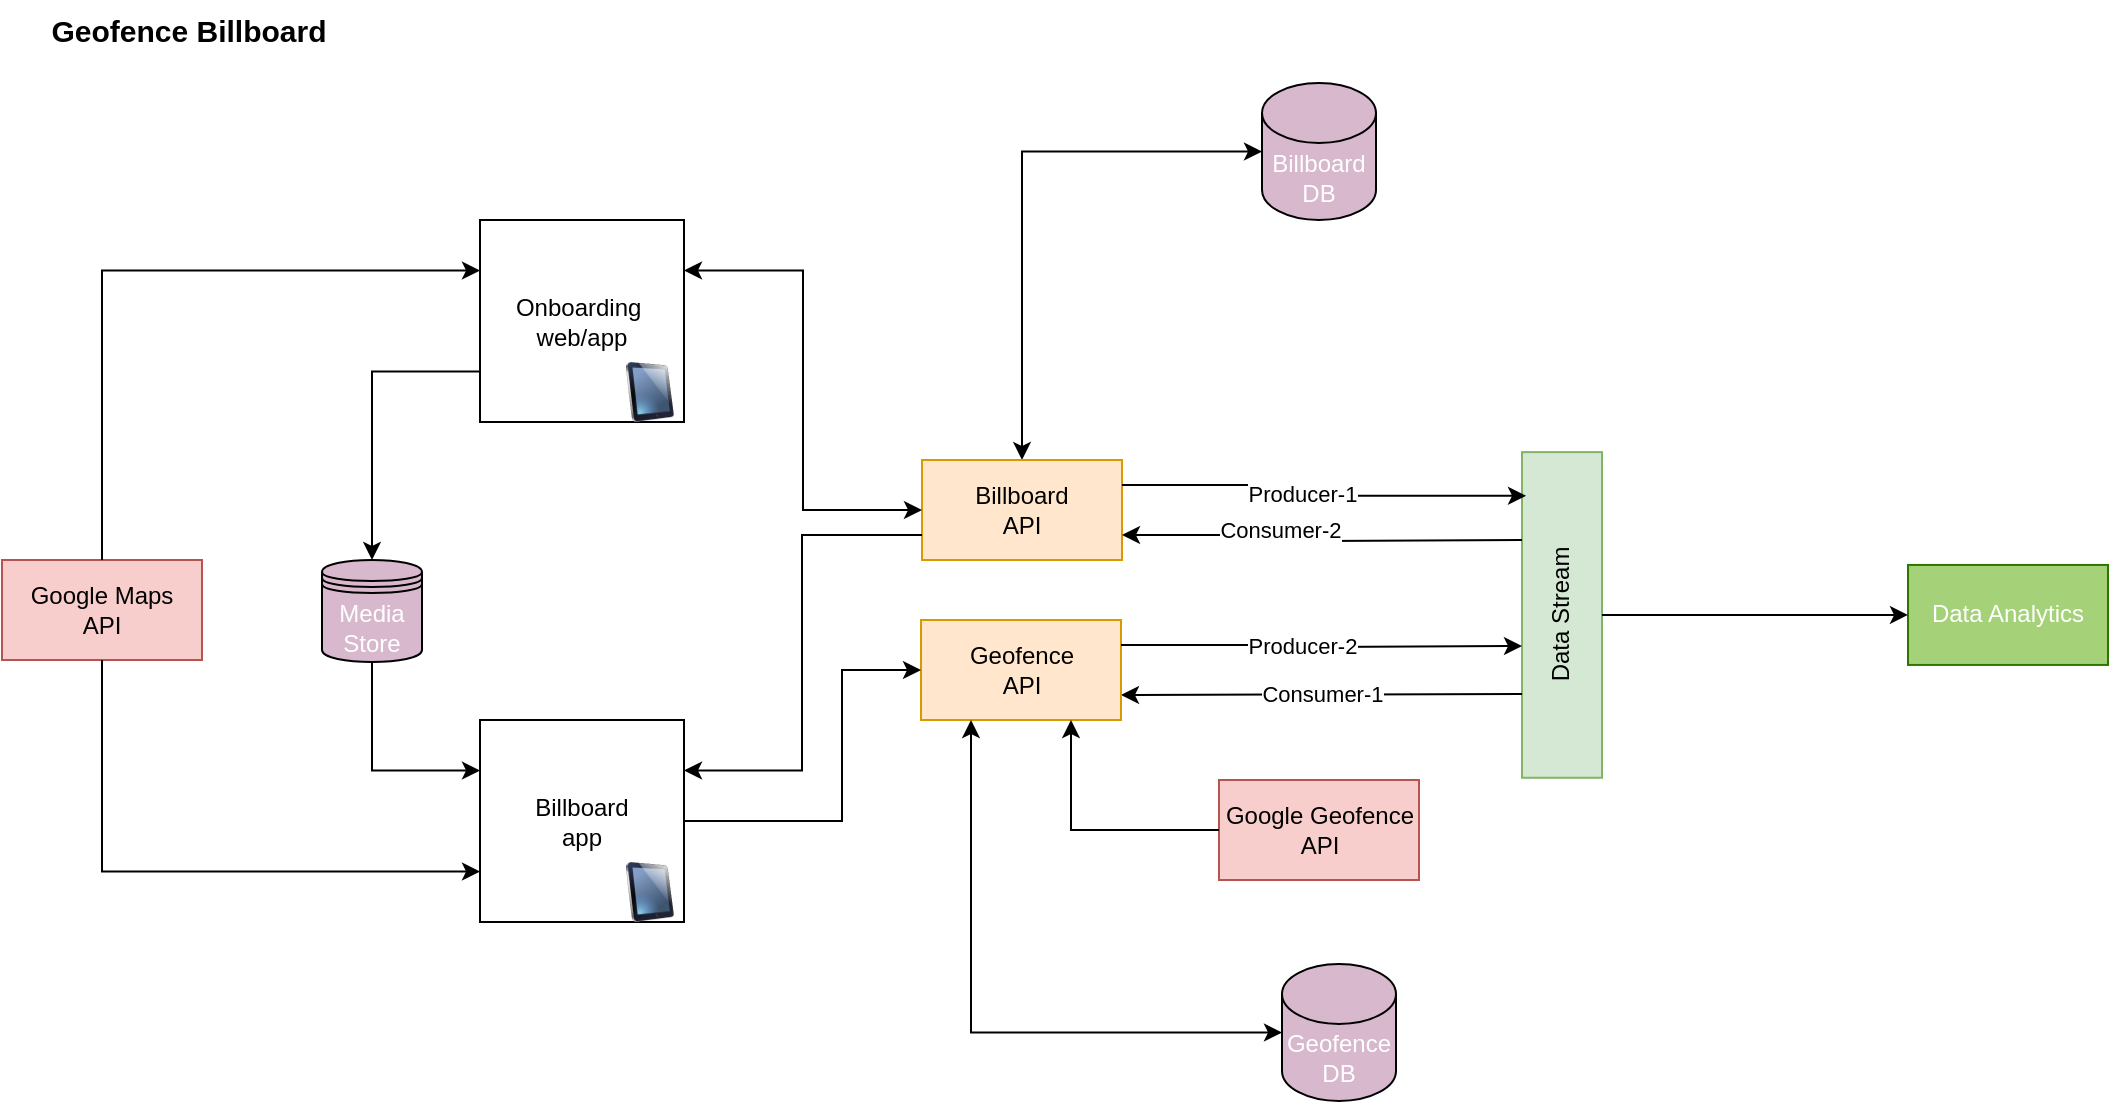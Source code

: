 <mxfile version="20.8.23" type="github">
  <diagram name="Page-1" id="jop_ei266C3EkwRfbDQN">
    <mxGraphModel dx="1332" dy="510" grid="1" gridSize="10" guides="1" tooltips="1" connect="1" arrows="1" fold="1" page="1" pageScale="1" pageWidth="850" pageHeight="1100" math="0" shadow="0">
      <root>
        <mxCell id="0" />
        <mxCell id="1" parent="0" />
        <mxCell id="VES7NXPzVOqd4kYxHiUz-6" value="" style="edgeStyle=orthogonalEdgeStyle;rounded=0;orthogonalLoop=1;jettySize=auto;html=1;entryX=0;entryY=0.5;entryDx=0;entryDy=0;entryPerimeter=0;startArrow=classic;startFill=1;exitX=0.5;exitY=0;exitDx=0;exitDy=0;" edge="1" parent="1" source="VES7NXPzVOqd4kYxHiUz-7" target="VES7NXPzVOqd4kYxHiUz-11">
          <mxGeometry relative="1" as="geometry">
            <mxPoint x="501" y="103.5" as="targetPoint" />
            <mxPoint x="390" y="220" as="sourcePoint" />
          </mxGeometry>
        </mxCell>
        <mxCell id="VES7NXPzVOqd4kYxHiUz-7" value="Billboard&lt;br&gt;API" style="rounded=0;whiteSpace=wrap;html=1;fillColor=#ffe6cc;strokeColor=#d79b00;" vertex="1" parent="1">
          <mxGeometry x="480" y="230" width="100" height="50" as="geometry" />
        </mxCell>
        <mxCell id="VES7NXPzVOqd4kYxHiUz-8" value="Data Stream" style="rounded=0;whiteSpace=wrap;html=1;rotation=-90;fillColor=#d5e8d4;strokeColor=#82b366;gradientColor=none;gradientDirection=north;" vertex="1" parent="1">
          <mxGeometry x="718.6" y="287.47" width="162.82" height="40" as="geometry" />
        </mxCell>
        <mxCell id="VES7NXPzVOqd4kYxHiUz-11" value="Billboard&lt;br&gt;DB" style="shape=cylinder3;whiteSpace=wrap;html=1;boundedLbl=1;backgroundOutline=1;size=15;fillColor=#D8B8CD;gradientColor=none;gradientDirection=north;fontColor=#FFFFFF;" vertex="1" parent="1">
          <mxGeometry x="650" y="41.5" width="57" height="68.5" as="geometry" />
        </mxCell>
        <mxCell id="VES7NXPzVOqd4kYxHiUz-12" value="Media&lt;br&gt;Store" style="shape=datastore;whiteSpace=wrap;html=1;fontColor=#FFFFFF;fillColor=#D8B8CD;gradientColor=none;gradientDirection=north;" vertex="1" parent="1">
          <mxGeometry x="180" y="280" width="50" height="51" as="geometry" />
        </mxCell>
        <mxCell id="VES7NXPzVOqd4kYxHiUz-13" value="" style="endArrow=classic;html=1;rounded=0;fontColor=#FFFFFF;edgeStyle=orthogonalEdgeStyle;entryX=0.5;entryY=0;entryDx=0;entryDy=0;exitX=0;exitY=0.75;exitDx=0;exitDy=0;" edge="1" parent="1" source="VES7NXPzVOqd4kYxHiUz-101" target="VES7NXPzVOqd4kYxHiUz-12">
          <mxGeometry width="50" height="50" relative="1" as="geometry">
            <mxPoint x="140" y="190" as="sourcePoint" />
            <mxPoint x="428" y="120" as="targetPoint" />
          </mxGeometry>
        </mxCell>
        <mxCell id="VES7NXPzVOqd4kYxHiUz-16" value="" style="endArrow=classic;html=1;rounded=0;fontColor=#FFFFFF;edgeStyle=orthogonalEdgeStyle;exitX=1;exitY=0.25;exitDx=0;exitDy=0;entryX=0.866;entryY=0.05;entryDx=0;entryDy=0;entryPerimeter=0;" edge="1" parent="1" source="VES7NXPzVOqd4kYxHiUz-7" target="VES7NXPzVOqd4kYxHiUz-8">
          <mxGeometry width="50" height="50" relative="1" as="geometry">
            <mxPoint x="378" y="170" as="sourcePoint" />
            <mxPoint x="780" y="220" as="targetPoint" />
            <Array as="points" />
          </mxGeometry>
        </mxCell>
        <mxCell id="VES7NXPzVOqd4kYxHiUz-17" value="Producer-1" style="edgeLabel;html=1;align=center;verticalAlign=middle;resizable=0;points=[];fontColor=#000000;" vertex="1" connectable="0" parent="VES7NXPzVOqd4kYxHiUz-16">
          <mxGeometry x="0.068" y="-1" relative="1" as="geometry">
            <mxPoint x="-16" y="-2" as="offset" />
          </mxGeometry>
        </mxCell>
        <mxCell id="VES7NXPzVOqd4kYxHiUz-30" value="&lt;font color=&quot;#000000&quot;&gt;Consumer-1&lt;br&gt;&lt;/font&gt;" style="endArrow=classic;html=1;rounded=0;fontColor=#FFFFFF;entryX=1;entryY=0.75;entryDx=0;entryDy=0;edgeStyle=orthogonalEdgeStyle;" edge="1" parent="1" target="VES7NXPzVOqd4kYxHiUz-111">
          <mxGeometry width="50" height="50" relative="1" as="geometry">
            <mxPoint x="780" y="347" as="sourcePoint" />
            <mxPoint x="656" y="347" as="targetPoint" />
          </mxGeometry>
        </mxCell>
        <mxCell id="VES7NXPzVOqd4kYxHiUz-54" value="&lt;font color=&quot;#000000&quot; style=&quot;font-size: 15px;&quot;&gt;Geofence Billboard&lt;/font&gt;" style="text;html=1;align=center;verticalAlign=middle;resizable=0;points=[];autosize=1;strokeColor=none;fillColor=none;fontColor=#FFFFFF;fontStyle=1;fontSize=15;" vertex="1" parent="1">
          <mxGeometry x="33.2" width="160" height="30" as="geometry" />
        </mxCell>
        <mxCell id="VES7NXPzVOqd4kYxHiUz-82" value="Data Analytics" style="rounded=0;whiteSpace=wrap;html=1;fillColor=#A5D179;strokeColor=#2D7600;fontColor=#ffffff;" vertex="1" parent="1">
          <mxGeometry x="973" y="282.47" width="100" height="50" as="geometry" />
        </mxCell>
        <mxCell id="VES7NXPzVOqd4kYxHiUz-84" value="" style="edgeStyle=orthogonalEdgeStyle;rounded=0;orthogonalLoop=1;jettySize=auto;html=1;fontSize=15;fontColor=#FFFFFF;startArrow=none;startFill=0;entryX=0;entryY=0.5;entryDx=0;entryDy=0;exitX=0.5;exitY=1;exitDx=0;exitDy=0;" edge="1" parent="1" source="VES7NXPzVOqd4kYxHiUz-8" target="VES7NXPzVOqd4kYxHiUz-82">
          <mxGeometry relative="1" as="geometry">
            <mxPoint x="831" y="272.75" as="sourcePoint" />
            <mxPoint x="964" y="222.25" as="targetPoint" />
          </mxGeometry>
        </mxCell>
        <mxCell id="VES7NXPzVOqd4kYxHiUz-105" value="" style="endArrow=classic;html=1;rounded=0;fontColor=#FFFFFF;edgeStyle=orthogonalEdgeStyle;exitX=1;exitY=0.25;exitDx=0;exitDy=0;entryX=0;entryY=0.5;entryDx=0;entryDy=0;startArrow=classic;startFill=1;" edge="1" parent="1" source="VES7NXPzVOqd4kYxHiUz-101" target="VES7NXPzVOqd4kYxHiUz-7">
          <mxGeometry width="50" height="50" relative="1" as="geometry">
            <mxPoint x="150" y="131" as="sourcePoint" />
            <mxPoint x="235" y="201" as="targetPoint" />
          </mxGeometry>
        </mxCell>
        <mxCell id="VES7NXPzVOqd4kYxHiUz-107" value="Google Geofence&lt;br&gt;API" style="rounded=0;whiteSpace=wrap;html=1;fillColor=#f8cecc;strokeColor=#b85450;" vertex="1" parent="1">
          <mxGeometry x="628.5" y="390.0" width="100" height="50" as="geometry" />
        </mxCell>
        <mxCell id="VES7NXPzVOqd4kYxHiUz-111" value="Geofence&lt;br&gt;API" style="rounded=0;whiteSpace=wrap;html=1;fillColor=#ffe6cc;strokeColor=#d79b00;" vertex="1" parent="1">
          <mxGeometry x="479.5" y="310" width="100" height="50" as="geometry" />
        </mxCell>
        <mxCell id="VES7NXPzVOqd4kYxHiUz-112" value="" style="group" vertex="1" connectable="0" parent="1">
          <mxGeometry x="259" y="110" width="102" height="101" as="geometry" />
        </mxCell>
        <mxCell id="VES7NXPzVOqd4kYxHiUz-101" value="Onboarding&amp;nbsp;&lt;br&gt;web/app" style="rounded=0;whiteSpace=wrap;html=1;" vertex="1" parent="VES7NXPzVOqd4kYxHiUz-112">
          <mxGeometry width="102" height="101" as="geometry" />
        </mxCell>
        <mxCell id="VES7NXPzVOqd4kYxHiUz-103" value="" style="image;html=1;image=img/lib/clip_art/computers/iPad_128x128.png" vertex="1" parent="VES7NXPzVOqd4kYxHiUz-112">
          <mxGeometry x="72" y="71" width="26" height="30" as="geometry" />
        </mxCell>
        <mxCell id="VES7NXPzVOqd4kYxHiUz-113" value="" style="group" vertex="1" connectable="0" parent="1">
          <mxGeometry x="259" y="360" width="102" height="101" as="geometry" />
        </mxCell>
        <mxCell id="VES7NXPzVOqd4kYxHiUz-109" value="Billboard&lt;br&gt;app" style="rounded=0;whiteSpace=wrap;html=1;" vertex="1" parent="VES7NXPzVOqd4kYxHiUz-113">
          <mxGeometry width="102" height="101" as="geometry" />
        </mxCell>
        <mxCell id="VES7NXPzVOqd4kYxHiUz-110" value="" style="image;html=1;image=img/lib/clip_art/computers/iPad_128x128.png" vertex="1" parent="VES7NXPzVOqd4kYxHiUz-113">
          <mxGeometry x="72" y="71" width="26" height="30" as="geometry" />
        </mxCell>
        <mxCell id="VES7NXPzVOqd4kYxHiUz-114" value="Google Maps&lt;br&gt;API" style="rounded=0;whiteSpace=wrap;html=1;fillColor=#f8cecc;strokeColor=#b85450;" vertex="1" parent="1">
          <mxGeometry x="20" y="280.0" width="100" height="50" as="geometry" />
        </mxCell>
        <mxCell id="VES7NXPzVOqd4kYxHiUz-117" value="Geofence&lt;br&gt;DB" style="shape=cylinder3;whiteSpace=wrap;html=1;boundedLbl=1;backgroundOutline=1;size=15;fillColor=#D8B8CD;gradientColor=none;gradientDirection=north;fontColor=#FFFFFF;" vertex="1" parent="1">
          <mxGeometry x="660" y="482" width="57" height="68.5" as="geometry" />
        </mxCell>
        <mxCell id="VES7NXPzVOqd4kYxHiUz-118" value="" style="edgeStyle=orthogonalEdgeStyle;rounded=0;orthogonalLoop=1;jettySize=auto;html=1;entryX=0;entryY=0.5;entryDx=0;entryDy=0;entryPerimeter=0;startArrow=classic;startFill=1;exitX=0.25;exitY=1;exitDx=0;exitDy=0;" edge="1" parent="1" source="VES7NXPzVOqd4kYxHiUz-111" target="VES7NXPzVOqd4kYxHiUz-117">
          <mxGeometry relative="1" as="geometry">
            <mxPoint x="526" y="131" as="targetPoint" />
            <mxPoint x="415" y="210" as="sourcePoint" />
          </mxGeometry>
        </mxCell>
        <mxCell id="VES7NXPzVOqd4kYxHiUz-119" value="" style="endArrow=none;html=1;rounded=0;fontColor=#FFFFFF;edgeStyle=orthogonalEdgeStyle;exitX=0;exitY=0.25;exitDx=0;exitDy=0;entryX=0.5;entryY=0;entryDx=0;entryDy=0;startArrow=classic;startFill=1;endFill=0;" edge="1" parent="1" source="VES7NXPzVOqd4kYxHiUz-101" target="VES7NXPzVOqd4kYxHiUz-114">
          <mxGeometry width="50" height="50" relative="1" as="geometry">
            <mxPoint x="150" y="145" as="sourcePoint" />
            <mxPoint x="215" y="280" as="targetPoint" />
          </mxGeometry>
        </mxCell>
        <mxCell id="VES7NXPzVOqd4kYxHiUz-120" value="" style="endArrow=classic;html=1;rounded=0;fontColor=#FFFFFF;edgeStyle=orthogonalEdgeStyle;entryX=1;entryY=0.25;entryDx=0;entryDy=0;exitX=0;exitY=0.75;exitDx=0;exitDy=0;" edge="1" parent="1" source="VES7NXPzVOqd4kYxHiUz-7" target="VES7NXPzVOqd4kYxHiUz-109">
          <mxGeometry width="50" height="50" relative="1" as="geometry">
            <mxPoint x="269" y="196" as="sourcePoint" />
            <mxPoint x="215" y="290" as="targetPoint" />
            <Array as="points">
              <mxPoint x="420" y="268" />
              <mxPoint x="420" y="385" />
            </Array>
          </mxGeometry>
        </mxCell>
        <mxCell id="VES7NXPzVOqd4kYxHiUz-123" value="" style="endArrow=none;html=1;rounded=0;fontColor=#FFFFFF;edgeStyle=orthogonalEdgeStyle;exitX=0;exitY=0.5;exitDx=0;exitDy=0;entryX=1;entryY=0.5;entryDx=0;entryDy=0;startArrow=classic;startFill=1;endFill=0;" edge="1" parent="1" source="VES7NXPzVOqd4kYxHiUz-111" target="VES7NXPzVOqd4kYxHiUz-109">
          <mxGeometry width="50" height="50" relative="1" as="geometry">
            <mxPoint x="371" y="145" as="sourcePoint" />
            <mxPoint x="490" y="265" as="targetPoint" />
            <Array as="points">
              <mxPoint x="440" y="335" />
              <mxPoint x="440" y="411" />
            </Array>
          </mxGeometry>
        </mxCell>
        <mxCell id="VES7NXPzVOqd4kYxHiUz-125" value="" style="endArrow=none;html=1;rounded=0;fontColor=#FFFFFF;edgeStyle=orthogonalEdgeStyle;exitX=0.75;exitY=1;exitDx=0;exitDy=0;entryX=0;entryY=0.5;entryDx=0;entryDy=0;startArrow=classic;startFill=1;endFill=0;" edge="1" parent="1" source="VES7NXPzVOqd4kYxHiUz-111" target="VES7NXPzVOqd4kYxHiUz-107">
          <mxGeometry width="50" height="50" relative="1" as="geometry">
            <mxPoint x="269" y="145" as="sourcePoint" />
            <mxPoint x="80" y="210" as="targetPoint" />
          </mxGeometry>
        </mxCell>
        <mxCell id="VES7NXPzVOqd4kYxHiUz-126" value="" style="endArrow=classic;html=1;rounded=0;fontColor=#FFFFFF;edgeStyle=orthogonalEdgeStyle;exitX=1;exitY=0.25;exitDx=0;exitDy=0;" edge="1" parent="1" source="VES7NXPzVOqd4kYxHiUz-111">
          <mxGeometry width="50" height="50" relative="1" as="geometry">
            <mxPoint x="590" y="253" as="sourcePoint" />
            <mxPoint x="780" y="323" as="targetPoint" />
            <Array as="points" />
          </mxGeometry>
        </mxCell>
        <mxCell id="VES7NXPzVOqd4kYxHiUz-127" value="Producer-2" style="edgeLabel;html=1;align=center;verticalAlign=middle;resizable=0;points=[];fontColor=#000000;" vertex="1" connectable="0" parent="VES7NXPzVOqd4kYxHiUz-126">
          <mxGeometry x="0.068" y="-1" relative="1" as="geometry">
            <mxPoint x="-16" y="-2" as="offset" />
          </mxGeometry>
        </mxCell>
        <mxCell id="VES7NXPzVOqd4kYxHiUz-130" value="" style="endArrow=classic;html=1;rounded=0;fontColor=#FFFFFF;edgeStyle=orthogonalEdgeStyle;entryX=1;entryY=0.75;entryDx=0;entryDy=0;" edge="1" parent="1" target="VES7NXPzVOqd4kYxHiUz-7">
          <mxGeometry width="50" height="50" relative="1" as="geometry">
            <mxPoint x="780" y="270" as="sourcePoint" />
            <mxPoint x="790" y="333" as="targetPoint" />
            <Array as="points" />
          </mxGeometry>
        </mxCell>
        <mxCell id="VES7NXPzVOqd4kYxHiUz-131" value="Consumer-2" style="edgeLabel;html=1;align=center;verticalAlign=middle;resizable=0;points=[];fontColor=#000000;" vertex="1" connectable="0" parent="VES7NXPzVOqd4kYxHiUz-130">
          <mxGeometry x="0.068" y="-1" relative="1" as="geometry">
            <mxPoint x="-16" y="-2" as="offset" />
          </mxGeometry>
        </mxCell>
        <mxCell id="VES7NXPzVOqd4kYxHiUz-132" value="" style="endArrow=classic;html=1;rounded=0;fontColor=#FFFFFF;edgeStyle=orthogonalEdgeStyle;entryX=0;entryY=0.25;entryDx=0;entryDy=0;exitX=0.5;exitY=1;exitDx=0;exitDy=0;" edge="1" parent="1" source="VES7NXPzVOqd4kYxHiUz-12" target="VES7NXPzVOqd4kYxHiUz-109">
          <mxGeometry width="50" height="50" relative="1" as="geometry">
            <mxPoint x="269" y="196" as="sourcePoint" />
            <mxPoint x="215" y="290" as="targetPoint" />
          </mxGeometry>
        </mxCell>
        <mxCell id="VES7NXPzVOqd4kYxHiUz-133" value="" style="endArrow=none;html=1;rounded=0;fontColor=#FFFFFF;edgeStyle=orthogonalEdgeStyle;exitX=0;exitY=0.75;exitDx=0;exitDy=0;entryX=0.5;entryY=1;entryDx=0;entryDy=0;startArrow=classic;startFill=1;endFill=0;" edge="1" parent="1" source="VES7NXPzVOqd4kYxHiUz-109" target="VES7NXPzVOqd4kYxHiUz-114">
          <mxGeometry width="50" height="50" relative="1" as="geometry">
            <mxPoint x="269" y="145" as="sourcePoint" />
            <mxPoint x="80" y="290" as="targetPoint" />
          </mxGeometry>
        </mxCell>
      </root>
    </mxGraphModel>
  </diagram>
</mxfile>
